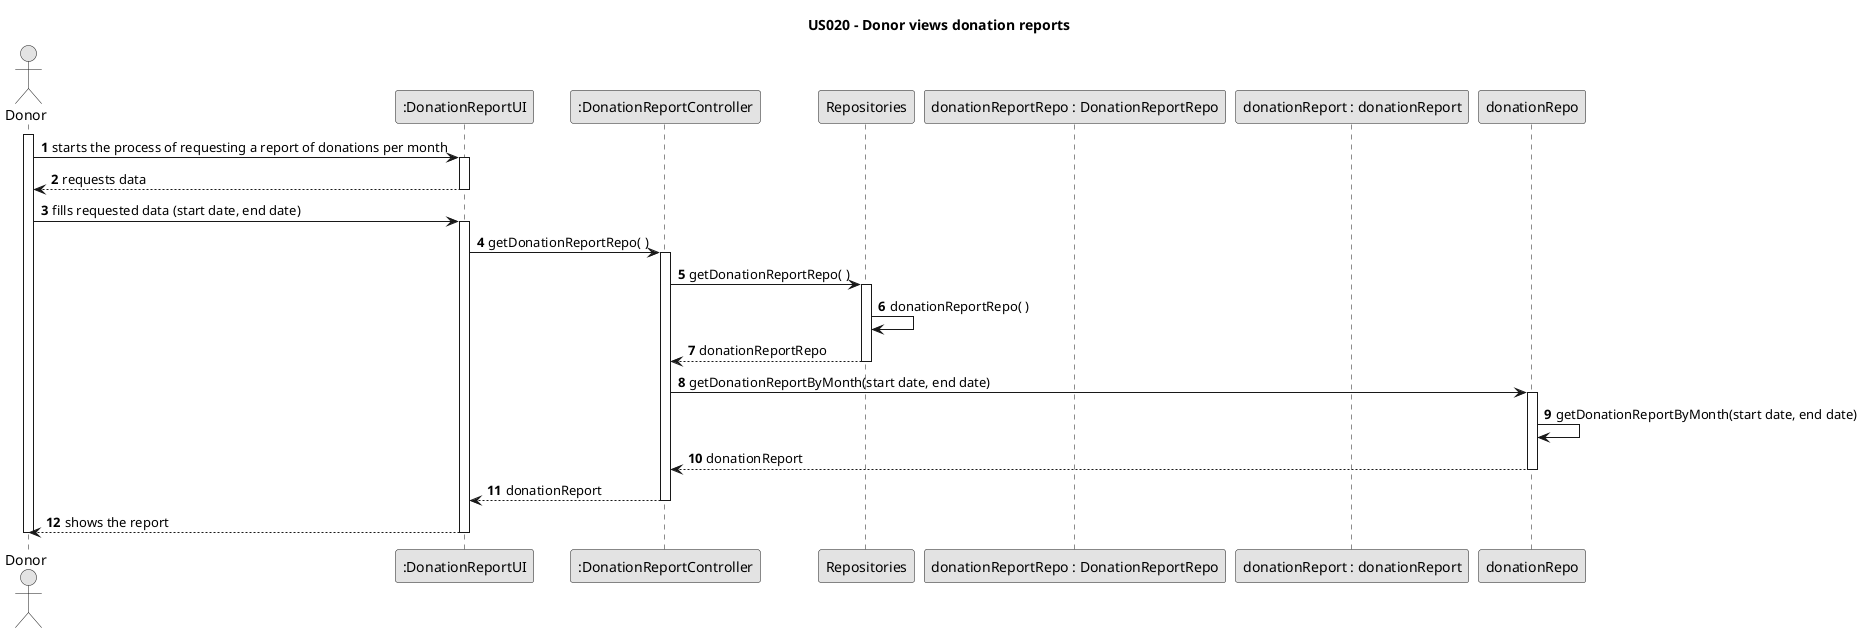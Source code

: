 @startuml
skinparam monochrome true
skinparam packageStyle rectangle
skinparam shadowing false

title US020 - Donor views donation reports

autonumber

actor Donor as donor
participant ":DonationReportUI" as ui
participant ":DonationReportController" as ctrl
participant Repositories as repo
participant "donationReportRepo : DonationReportRepo" as donationReportRepo
participant "donationReport : donationReport" as donationReport

activate donor
    donor -> ui : starts the process of requesting a report of donations per month
    activate ui
        ui --> donor : requests data
    deactivate ui
    donor -> ui : fills requested data (start date, end date)
    activate ui
        ui -> ctrl : getDonationReportRepo( )
        activate ctrl
            ctrl -> repo : getDonationReportRepo( )
            activate repo
                repo -> repo : donationReportRepo( )
                repo --> ctrl : donationReportRepo
            deactivate repo
            ctrl -> donationRepo : getDonationReportByMonth(start date, end date)
            activate donationRepo
                donationRepo -> donationRepo : getDonationReportByMonth(start date, end date)
                donationRepo --> ctrl : donationReport
            deactivate donationRepo
            ctrl --> ui : donationReport
        deactivate ctrl
        ui --> donor : shows the report
    deactivate ui
deactivate donor

@enduml